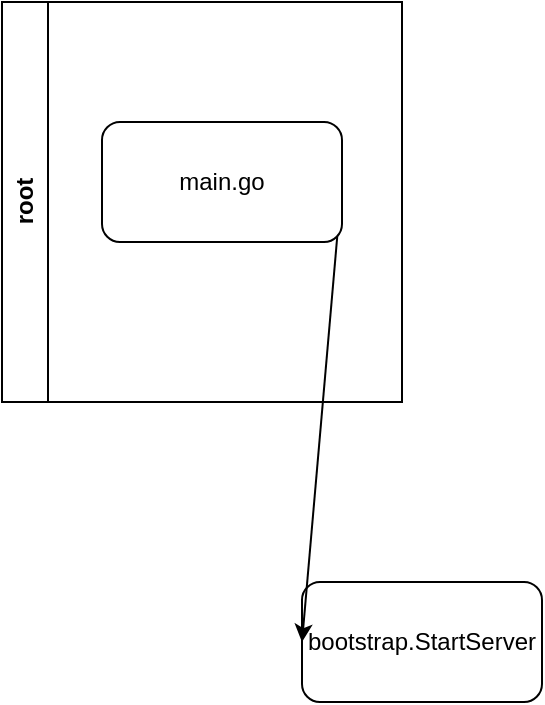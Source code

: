 <mxfile version="24.9.0">
  <diagram name="Страница — 1" id="4Rknf2xTYFXet3D9TINp">
    <mxGraphModel dx="1290" dy="647" grid="1" gridSize="10" guides="1" tooltips="1" connect="1" arrows="1" fold="1" page="1" pageScale="1" pageWidth="827" pageHeight="1169" math="0" shadow="0">
      <root>
        <mxCell id="0" />
        <mxCell id="1" parent="0" />
        <mxCell id="TO1ZDuq_zsLTSNZZwVuT-2" value="bootstrap.StartServer" style="rounded=1;whiteSpace=wrap;html=1;" vertex="1" parent="1">
          <mxGeometry x="190" y="570" width="120" height="60" as="geometry" />
        </mxCell>
        <mxCell id="TO1ZDuq_zsLTSNZZwVuT-3" value="" style="endArrow=classic;html=1;rounded=0;exitX=1;exitY=0.5;exitDx=0;exitDy=0;entryX=0;entryY=0.5;entryDx=0;entryDy=0;" edge="1" parent="1" source="TO1ZDuq_zsLTSNZZwVuT-1" target="TO1ZDuq_zsLTSNZZwVuT-2">
          <mxGeometry width="50" height="50" relative="1" as="geometry">
            <mxPoint x="200" y="360" as="sourcePoint" />
            <mxPoint x="250" y="310" as="targetPoint" />
          </mxGeometry>
        </mxCell>
        <mxCell id="TO1ZDuq_zsLTSNZZwVuT-5" value="root" style="swimlane;horizontal=0;whiteSpace=wrap;html=1;" vertex="1" parent="1">
          <mxGeometry x="40" y="280" width="200" height="200" as="geometry" />
        </mxCell>
        <mxCell id="TO1ZDuq_zsLTSNZZwVuT-1" value="main.go" style="rounded=1;whiteSpace=wrap;html=1;" vertex="1" parent="TO1ZDuq_zsLTSNZZwVuT-5">
          <mxGeometry x="50" y="60" width="120" height="60" as="geometry" />
        </mxCell>
      </root>
    </mxGraphModel>
  </diagram>
</mxfile>
